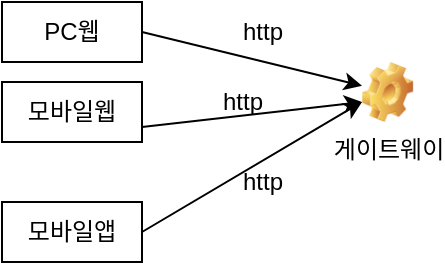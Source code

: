 <mxfile version="16.1.0" type="github">
  <diagram id="Qxbphi_HgbGu3oZOCzEO" name="Page-1">
    <mxGraphModel dx="1038" dy="1748" grid="1" gridSize="10" guides="1" tooltips="1" connect="1" arrows="1" fold="1" page="1" pageScale="1" pageWidth="827" pageHeight="1169" math="0" shadow="0">
      <root>
        <mxCell id="0" />
        <mxCell id="1" parent="0" />
        <mxCell id="sbdkTP7jbUCkFi-5sdZv-21" value="http" style="text;html=1;align=center;verticalAlign=middle;resizable=0;points=[];autosize=1;strokeColor=none;fillColor=none;" parent="1" vertex="1">
          <mxGeometry x="280" y="-515" width="40" height="20" as="geometry" />
        </mxCell>
        <mxCell id="sbdkTP7jbUCkFi-5sdZv-22" value="PC웹" style="rounded=0;whiteSpace=wrap;html=1;" parent="1" vertex="1">
          <mxGeometry x="170" y="-520" width="70" height="30" as="geometry" />
        </mxCell>
        <mxCell id="sbdkTP7jbUCkFi-5sdZv-23" value="모바일웹" style="rounded=0;whiteSpace=wrap;html=1;" parent="1" vertex="1">
          <mxGeometry x="170" y="-480" width="70" height="30" as="geometry" />
        </mxCell>
        <mxCell id="sbdkTP7jbUCkFi-5sdZv-24" value="모바일앱" style="rounded=0;whiteSpace=wrap;html=1;" parent="1" vertex="1">
          <mxGeometry x="170" y="-420" width="70" height="30" as="geometry" />
        </mxCell>
        <mxCell id="sbdkTP7jbUCkFi-5sdZv-25" value="게이트웨이" style="shape=image;html=1;verticalLabelPosition=bottom;verticalAlign=top;imageAspect=1;aspect=fixed;image=img/clipart/Gear_128x128.png" parent="1" vertex="1">
          <mxGeometry x="350" y="-490" width="25.57" height="30" as="geometry" />
        </mxCell>
        <mxCell id="ZzH9KNNfggxzfjHFjbsU-1" value="" style="endArrow=classic;html=1;rounded=0;exitX=1;exitY=0.5;exitDx=0;exitDy=0;" parent="1" source="sbdkTP7jbUCkFi-5sdZv-22" target="sbdkTP7jbUCkFi-5sdZv-25" edge="1">
          <mxGeometry width="50" height="50" relative="1" as="geometry">
            <mxPoint x="390" y="-260" as="sourcePoint" />
            <mxPoint x="440" y="-310" as="targetPoint" />
          </mxGeometry>
        </mxCell>
        <mxCell id="f3BeQx6x7O_l8TRIaPHZ-1" value="" style="endArrow=classic;html=1;rounded=0;exitX=1;exitY=0.75;exitDx=0;exitDy=0;" edge="1" parent="1" source="sbdkTP7jbUCkFi-5sdZv-23">
          <mxGeometry width="50" height="50" relative="1" as="geometry">
            <mxPoint x="390" y="-450" as="sourcePoint" />
            <mxPoint x="350" y="-470" as="targetPoint" />
          </mxGeometry>
        </mxCell>
        <mxCell id="f3BeQx6x7O_l8TRIaPHZ-2" value="" style="endArrow=classic;html=1;rounded=0;exitX=1;exitY=0.5;exitDx=0;exitDy=0;" edge="1" parent="1" source="sbdkTP7jbUCkFi-5sdZv-24">
          <mxGeometry width="50" height="50" relative="1" as="geometry">
            <mxPoint x="250" y="-417.5" as="sourcePoint" />
            <mxPoint x="350" y="-470" as="targetPoint" />
          </mxGeometry>
        </mxCell>
        <mxCell id="f3BeQx6x7O_l8TRIaPHZ-3" value="http" style="text;html=1;align=center;verticalAlign=middle;resizable=0;points=[];autosize=1;strokeColor=none;fillColor=none;" vertex="1" parent="1">
          <mxGeometry x="270" y="-480" width="40" height="20" as="geometry" />
        </mxCell>
        <mxCell id="f3BeQx6x7O_l8TRIaPHZ-4" value="http" style="text;html=1;align=center;verticalAlign=middle;resizable=0;points=[];autosize=1;strokeColor=none;fillColor=none;" vertex="1" parent="1">
          <mxGeometry x="280" y="-440" width="40" height="20" as="geometry" />
        </mxCell>
      </root>
    </mxGraphModel>
  </diagram>
</mxfile>
